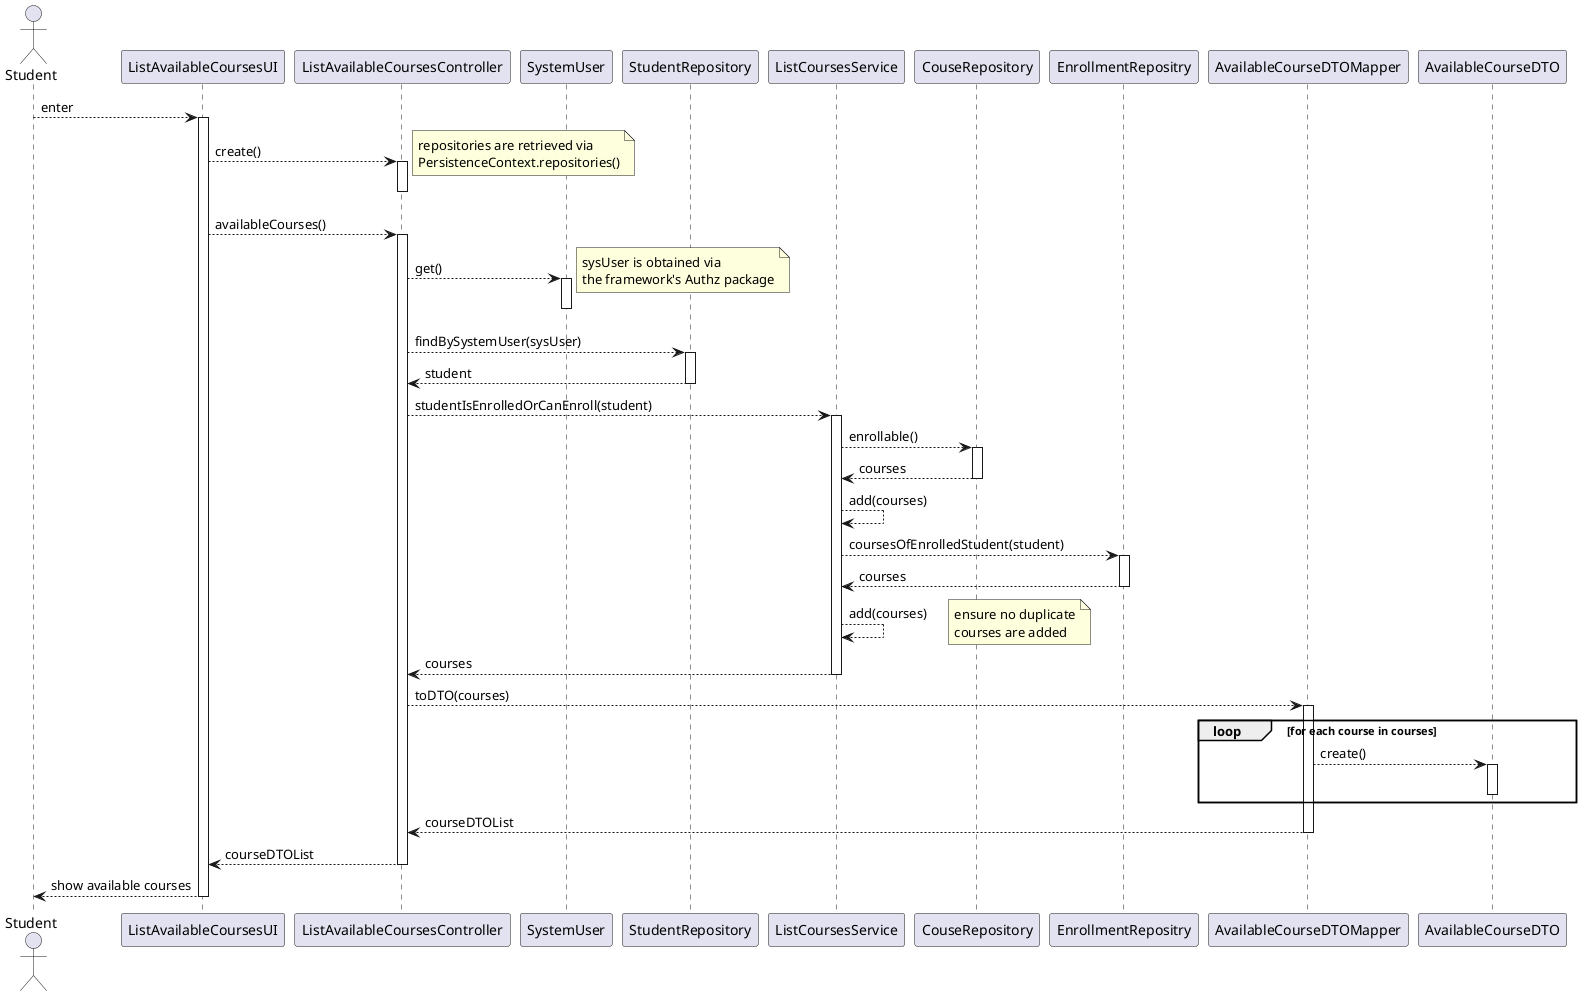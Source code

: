 @startuml

actor Student as user
participant ListAvailableCoursesUI as ui
participant ListAvailableCoursesController as ctrl

' participant PersistenceContext as ctx
' participant RepositoryFactory as rep_fac

participant SystemUser as sys_usr

participant StudentRepository as s_repo

participant ListCoursesService as svc

participant CouseRepository as c_repo
participant EnrollmentRepositry as e_repo


' participant AuthzRegistry as authreg
' participant AuthorizationService as authsvc
' participant Session as sess


participant AvailableCourseDTOMapper as mapper
participant AvailableCourseDTO as dto

' participant Course as course

user --> ui : enter

activate ui
    ui --> ctrl : create()
    activate ctrl
        note right : repositories are retrieved via\nPersistenceContext.repositories()
    deactivate ctrl

    ui --> ctrl : availableCourses()
    activate ctrl
        ctrl --> sys_usr : get()
        activate sys_usr
            note right : sysUser is obtained via\nthe framework's Authz package
        deactivate sys_usr

        ctrl --> s_repo : findBySystemUser(sysUser)
        activate s_repo
            s_repo --> ctrl : student
        deactivate s_repo

        ctrl --> svc : studentIsEnrolledOrCanEnroll(student)
        activate svc
            svc --> c_repo : enrollable()

            activate c_repo
                c_repo --> svc : courses
            deactivate c_repo

            svc --> svc : add(courses)

            svc --> e_repo : coursesOfEnrolledStudent(student)
            activate e_repo
                e_repo --> svc : courses
            deactivate e_repo

            svc --> svc : add(courses)
            note right : ensure no duplicate\ncourses are added

            svc --> ctrl : courses
        deactivate svc

        ctrl --> mapper: toDTO(courses)
        activate mapper
            loop for each course in courses
                mapper --> dto: create()
                activate dto
                deactivate dto
            end loop
            mapper --> ctrl: courseDTOList
        deactivate mapper

        ctrl --> ui : courseDTOList
    deactivate ctrl

    ui --> user : show available courses
deactivate ui

@enduml
